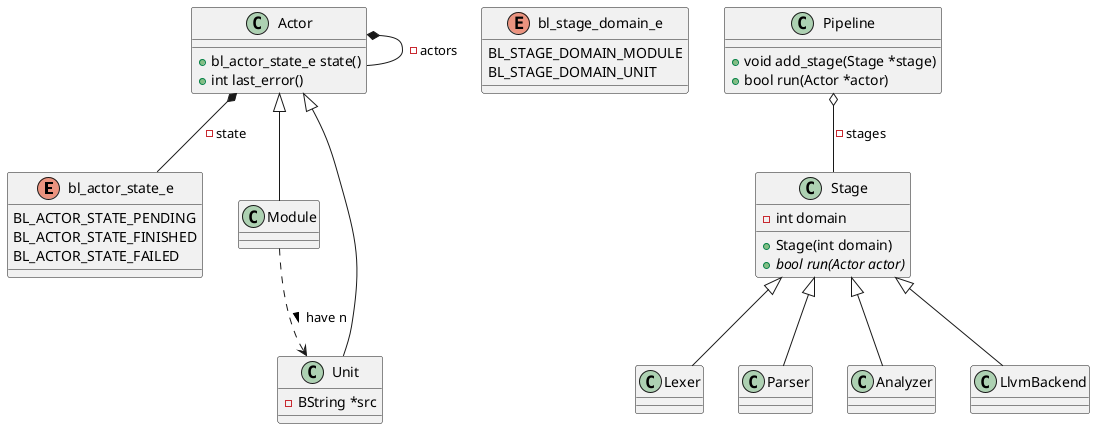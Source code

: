 @startuml
enum bl_actor_state_e {
  BL_ACTOR_STATE_PENDING
  BL_ACTOR_STATE_FINISHED
  BL_ACTOR_STATE_FAILED
}

enum bl_stage_domain_e {
  BL_STAGE_DOMAIN_MODULE
  BL_STAGE_DOMAIN_UNIT
}

class Actor {
  + bl_actor_state_e state()
  + int last_error()
}

class Pipeline {
  + void add_stage(Stage *stage)
  + bool run(Actor *actor)
}

class Stage {
  + Stage(int domain)
  {abstract} + bool run(Actor actor)
  - int domain
}

class Module {
}

class Unit {
  - BString *src
}

class Lexer {
}

class Parser {
}

class Analyzer {
}

Stage <|-- Lexer
Stage <|-- Parser 
Stage <|-- Analyzer  
Stage <|-- LlvmBackend 

Pipeline o-- Stage: - stages

Module ..> Unit: have n >

Actor <|-- Module
Actor <|-- Unit
Actor *-- bl_actor_state_e: - state
Actor *-- Actor: - actors 

@enduml
